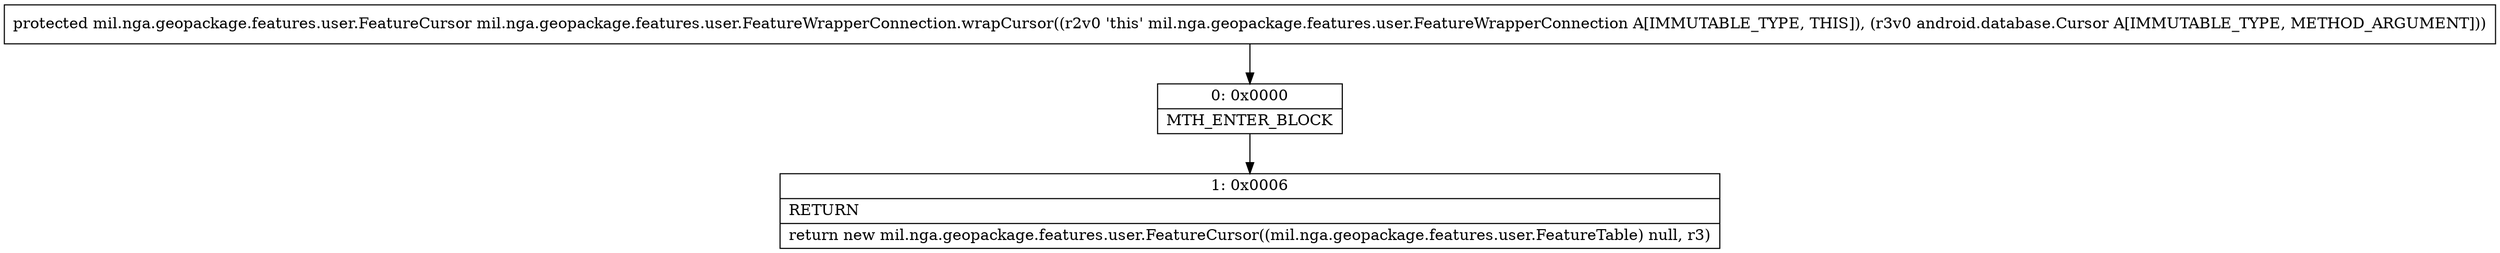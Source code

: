 digraph "CFG formil.nga.geopackage.features.user.FeatureWrapperConnection.wrapCursor(Landroid\/database\/Cursor;)Lmil\/nga\/geopackage\/features\/user\/FeatureCursor;" {
Node_0 [shape=record,label="{0\:\ 0x0000|MTH_ENTER_BLOCK\l}"];
Node_1 [shape=record,label="{1\:\ 0x0006|RETURN\l|return new mil.nga.geopackage.features.user.FeatureCursor((mil.nga.geopackage.features.user.FeatureTable) null, r3)\l}"];
MethodNode[shape=record,label="{protected mil.nga.geopackage.features.user.FeatureCursor mil.nga.geopackage.features.user.FeatureWrapperConnection.wrapCursor((r2v0 'this' mil.nga.geopackage.features.user.FeatureWrapperConnection A[IMMUTABLE_TYPE, THIS]), (r3v0 android.database.Cursor A[IMMUTABLE_TYPE, METHOD_ARGUMENT])) }"];
MethodNode -> Node_0;
Node_0 -> Node_1;
}


